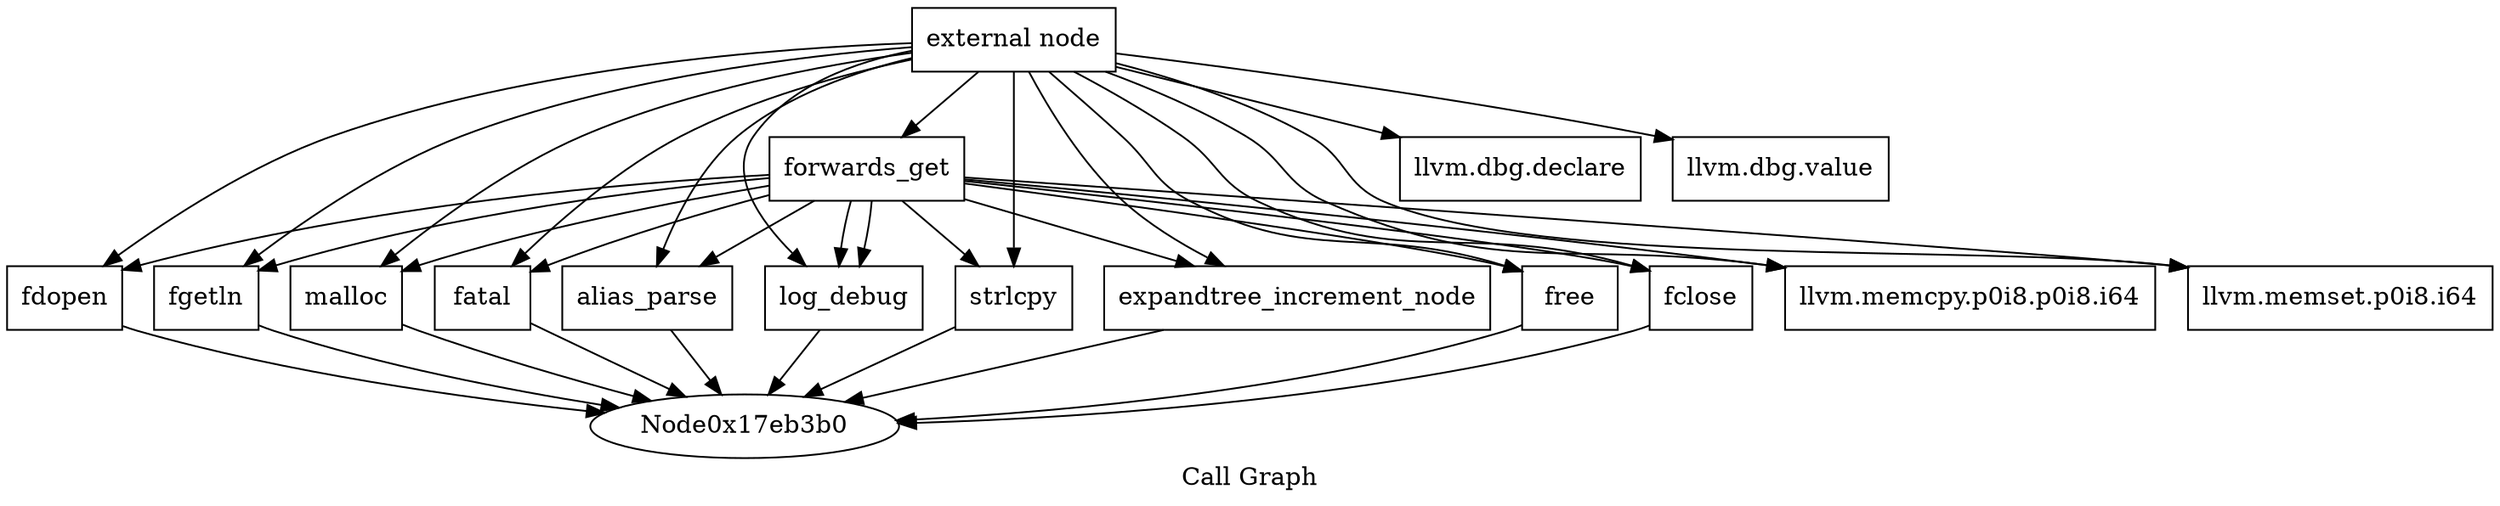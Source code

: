 digraph "Call Graph" {
	label="Call Graph";

	Node0x17eb380 [shape=record,label="{external node}"];
	Node0x17eb380 -> Node0x17eb3e0;
	Node0x17eb380 -> Node0x17c33e0;
	Node0x17eb380 -> Node0x17eb440;
	Node0x17eb380 -> Node0x17eb4a0;
	Node0x17eb380 -> Node0x17eb470;
	Node0x17eb380 -> Node0x17eb560;
	Node0x17eb380 -> Node0x17eb590;
	Node0x17eb380 -> Node0x17c59e0;
	Node0x17eb380 -> Node0x17eb4d0;
	Node0x17eb380 -> Node0x17c2be0;
	Node0x17eb380 -> Node0x17c2c50;
	Node0x17eb380 -> Node0x17c2d20;
	Node0x17eb380 -> Node0x17c3340;
	Node0x17eb380 -> Node0x17c33b0;
	Node0x17eb380 -> Node0x17c38c0;
	Node0x17eb4a0 [shape=record,label="{fgetln}"];
	Node0x17eb4a0 -> Node0x17eb3b0;
	Node0x17eb3e0 [shape=record,label="{forwards_get}"];
	Node0x17eb3e0 -> Node0x17eb440;
	Node0x17eb3e0 -> Node0x17eb4a0;
	Node0x17eb3e0 -> Node0x17eb470;
	Node0x17eb3e0 -> Node0x17eb560;
	Node0x17eb3e0 -> Node0x17eb590;
	Node0x17eb3e0 -> Node0x17c59e0;
	Node0x17eb3e0 -> Node0x17eb4d0;
	Node0x17eb3e0 -> Node0x17c2be0;
	Node0x17eb3e0 -> Node0x17c2be0;
	Node0x17eb3e0 -> Node0x17c2c50;
	Node0x17eb3e0 -> Node0x17c2d20;
	Node0x17eb3e0 -> Node0x17c3340;
	Node0x17eb3e0 -> Node0x17c33b0;
	Node0x17c33e0 [shape=record,label="{llvm.dbg.declare}"];
	Node0x17eb440 [shape=record,label="{fdopen}"];
	Node0x17eb440 -> Node0x17eb3b0;
	Node0x17c2d20 [shape=record,label="{expandtree_increment_node}"];
	Node0x17c2d20 -> Node0x17eb3b0;
	Node0x17c3340 [shape=record,label="{free}"];
	Node0x17c3340 -> Node0x17eb3b0;
	Node0x17eb470 [shape=record,label="{malloc}"];
	Node0x17eb470 -> Node0x17eb3b0;
	Node0x17eb560 [shape=record,label="{fatal}"];
	Node0x17eb560 -> Node0x17eb3b0;
	Node0x17eb590 [shape=record,label="{llvm.memcpy.p0i8.p0i8.i64}"];
	Node0x17c59e0 [shape=record,label="{llvm.memset.p0i8.i64}"];
	Node0x17eb4d0 [shape=record,label="{alias_parse}"];
	Node0x17eb4d0 -> Node0x17eb3b0;
	Node0x17c2be0 [shape=record,label="{log_debug}"];
	Node0x17c2be0 -> Node0x17eb3b0;
	Node0x17c2c50 [shape=record,label="{strlcpy}"];
	Node0x17c2c50 -> Node0x17eb3b0;
	Node0x17c33b0 [shape=record,label="{fclose}"];
	Node0x17c33b0 -> Node0x17eb3b0;
	Node0x17c38c0 [shape=record,label="{llvm.dbg.value}"];
}
